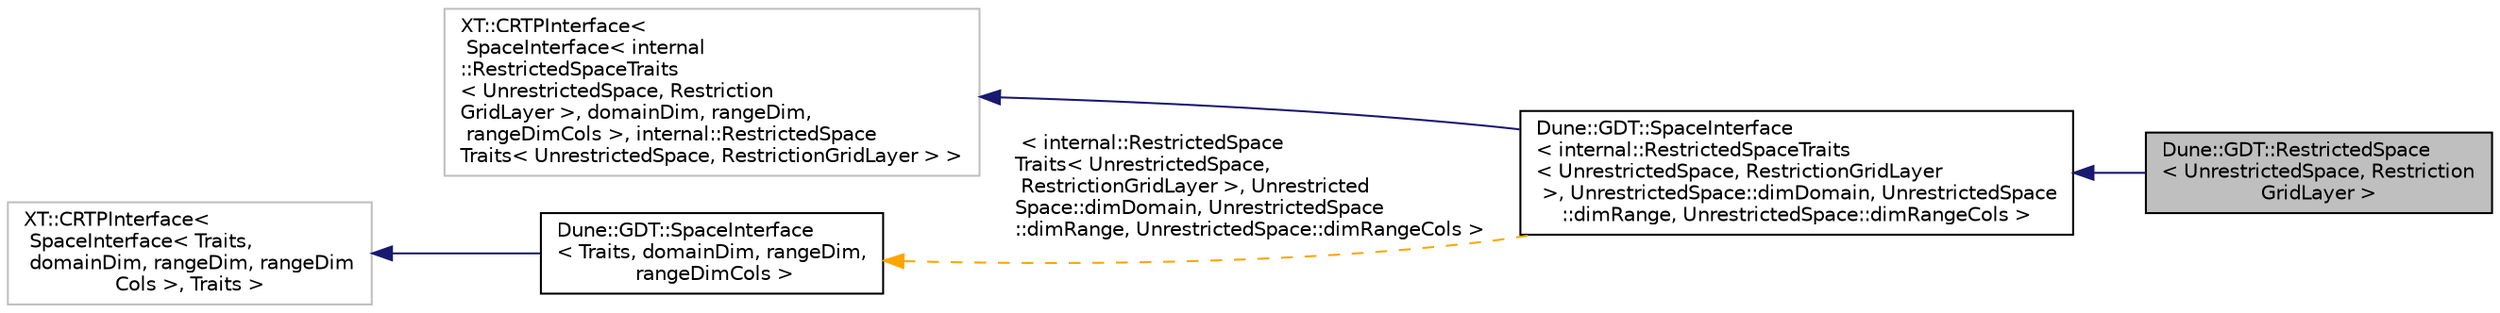 digraph "Dune::GDT::RestrictedSpace&lt; UnrestrictedSpace, RestrictionGridLayer &gt;"
{
  edge [fontname="Helvetica",fontsize="10",labelfontname="Helvetica",labelfontsize="10"];
  node [fontname="Helvetica",fontsize="10",shape=record];
  rankdir="LR";
  Node0 [label="Dune::GDT::RestrictedSpace\l\< UnrestrictedSpace, Restriction\lGridLayer \>",height=0.2,width=0.4,color="black", fillcolor="grey75", style="filled", fontcolor="black"];
  Node1 -> Node0 [dir="back",color="midnightblue",fontsize="10",style="solid",fontname="Helvetica"];
  Node1 [label="Dune::GDT::SpaceInterface\l\< internal::RestrictedSpaceTraits\l\< UnrestrictedSpace, RestrictionGridLayer\l \>, UnrestrictedSpace::dimDomain, UnrestrictedSpace\l::dimRange, UnrestrictedSpace::dimRangeCols \>",height=0.2,width=0.4,color="black", fillcolor="white", style="filled",URL="$a03017.html"];
  Node2 -> Node1 [dir="back",color="midnightblue",fontsize="10",style="solid",fontname="Helvetica"];
  Node2 [label="XT::CRTPInterface\<\l SpaceInterface\< internal\l::RestrictedSpaceTraits\l\< UnrestrictedSpace, Restriction\lGridLayer \>, domainDim, rangeDim,\l rangeDimCols \>, internal::RestrictedSpace\lTraits\< UnrestrictedSpace, RestrictionGridLayer \> \>",height=0.2,width=0.4,color="grey75", fillcolor="white", style="filled"];
  Node3 -> Node1 [dir="back",color="orange",fontsize="10",style="dashed",label=" \< internal::RestrictedSpace\lTraits\< UnrestrictedSpace,\l RestrictionGridLayer \>, Unrestricted\lSpace::dimDomain, UnrestrictedSpace\l::dimRange, UnrestrictedSpace::dimRangeCols \>" ,fontname="Helvetica"];
  Node3 [label="Dune::GDT::SpaceInterface\l\< Traits, domainDim, rangeDim,\l rangeDimCols \>",height=0.2,width=0.4,color="black", fillcolor="white", style="filled",URL="$a03017.html"];
  Node4 -> Node3 [dir="back",color="midnightblue",fontsize="10",style="solid",fontname="Helvetica"];
  Node4 [label="XT::CRTPInterface\<\l SpaceInterface\< Traits,\l domainDim, rangeDim, rangeDim\lCols \>, Traits \>",height=0.2,width=0.4,color="grey75", fillcolor="white", style="filled"];
}
